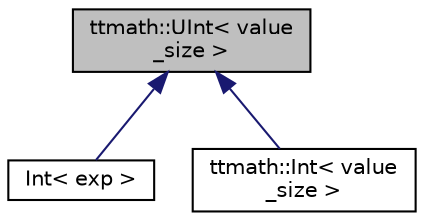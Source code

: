 digraph "ttmath::UInt&lt; value_size &gt;"
{
 // LATEX_PDF_SIZE
  edge [fontname="Helvetica",fontsize="10",labelfontname="Helvetica",labelfontsize="10"];
  node [fontname="Helvetica",fontsize="10",shape=record];
  Node0 [label="ttmath::UInt\< value\l_size \>",height=0.2,width=0.4,color="black", fillcolor="grey75", style="filled", fontcolor="black",tooltip="UInt implements a big integer value without a sign."];
  Node0 -> Node1 [dir="back",color="midnightblue",fontsize="10",style="solid",fontname="Helvetica"];
  Node1 [label="Int\< exp \>",height=0.2,width=0.4,color="black", fillcolor="white", style="filled",URL="$classttmath_1_1_int.html",tooltip=" "];
  Node0 -> Node2 [dir="back",color="midnightblue",fontsize="10",style="solid",fontname="Helvetica"];
  Node2 [label="ttmath::Int\< value\l_size \>",height=0.2,width=0.4,color="black", fillcolor="white", style="filled",URL="$classttmath_1_1_int.html",tooltip="Int implements a big integer value with a sign."];
}
